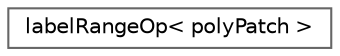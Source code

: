 digraph "Graphical Class Hierarchy"
{
 // LATEX_PDF_SIZE
  bgcolor="transparent";
  edge [fontname=Helvetica,fontsize=10,labelfontname=Helvetica,labelfontsize=10];
  node [fontname=Helvetica,fontsize=10,shape=box,height=0.2,width=0.4];
  rankdir="LR";
  Node0 [id="Node000000",label="labelRangeOp\< polyPatch \>",height=0.2,width=0.4,color="grey40", fillcolor="white", style="filled",URL="$structFoam_1_1labelRangeOp_3_01polyPatch_01_4.html",tooltip=" "];
}
